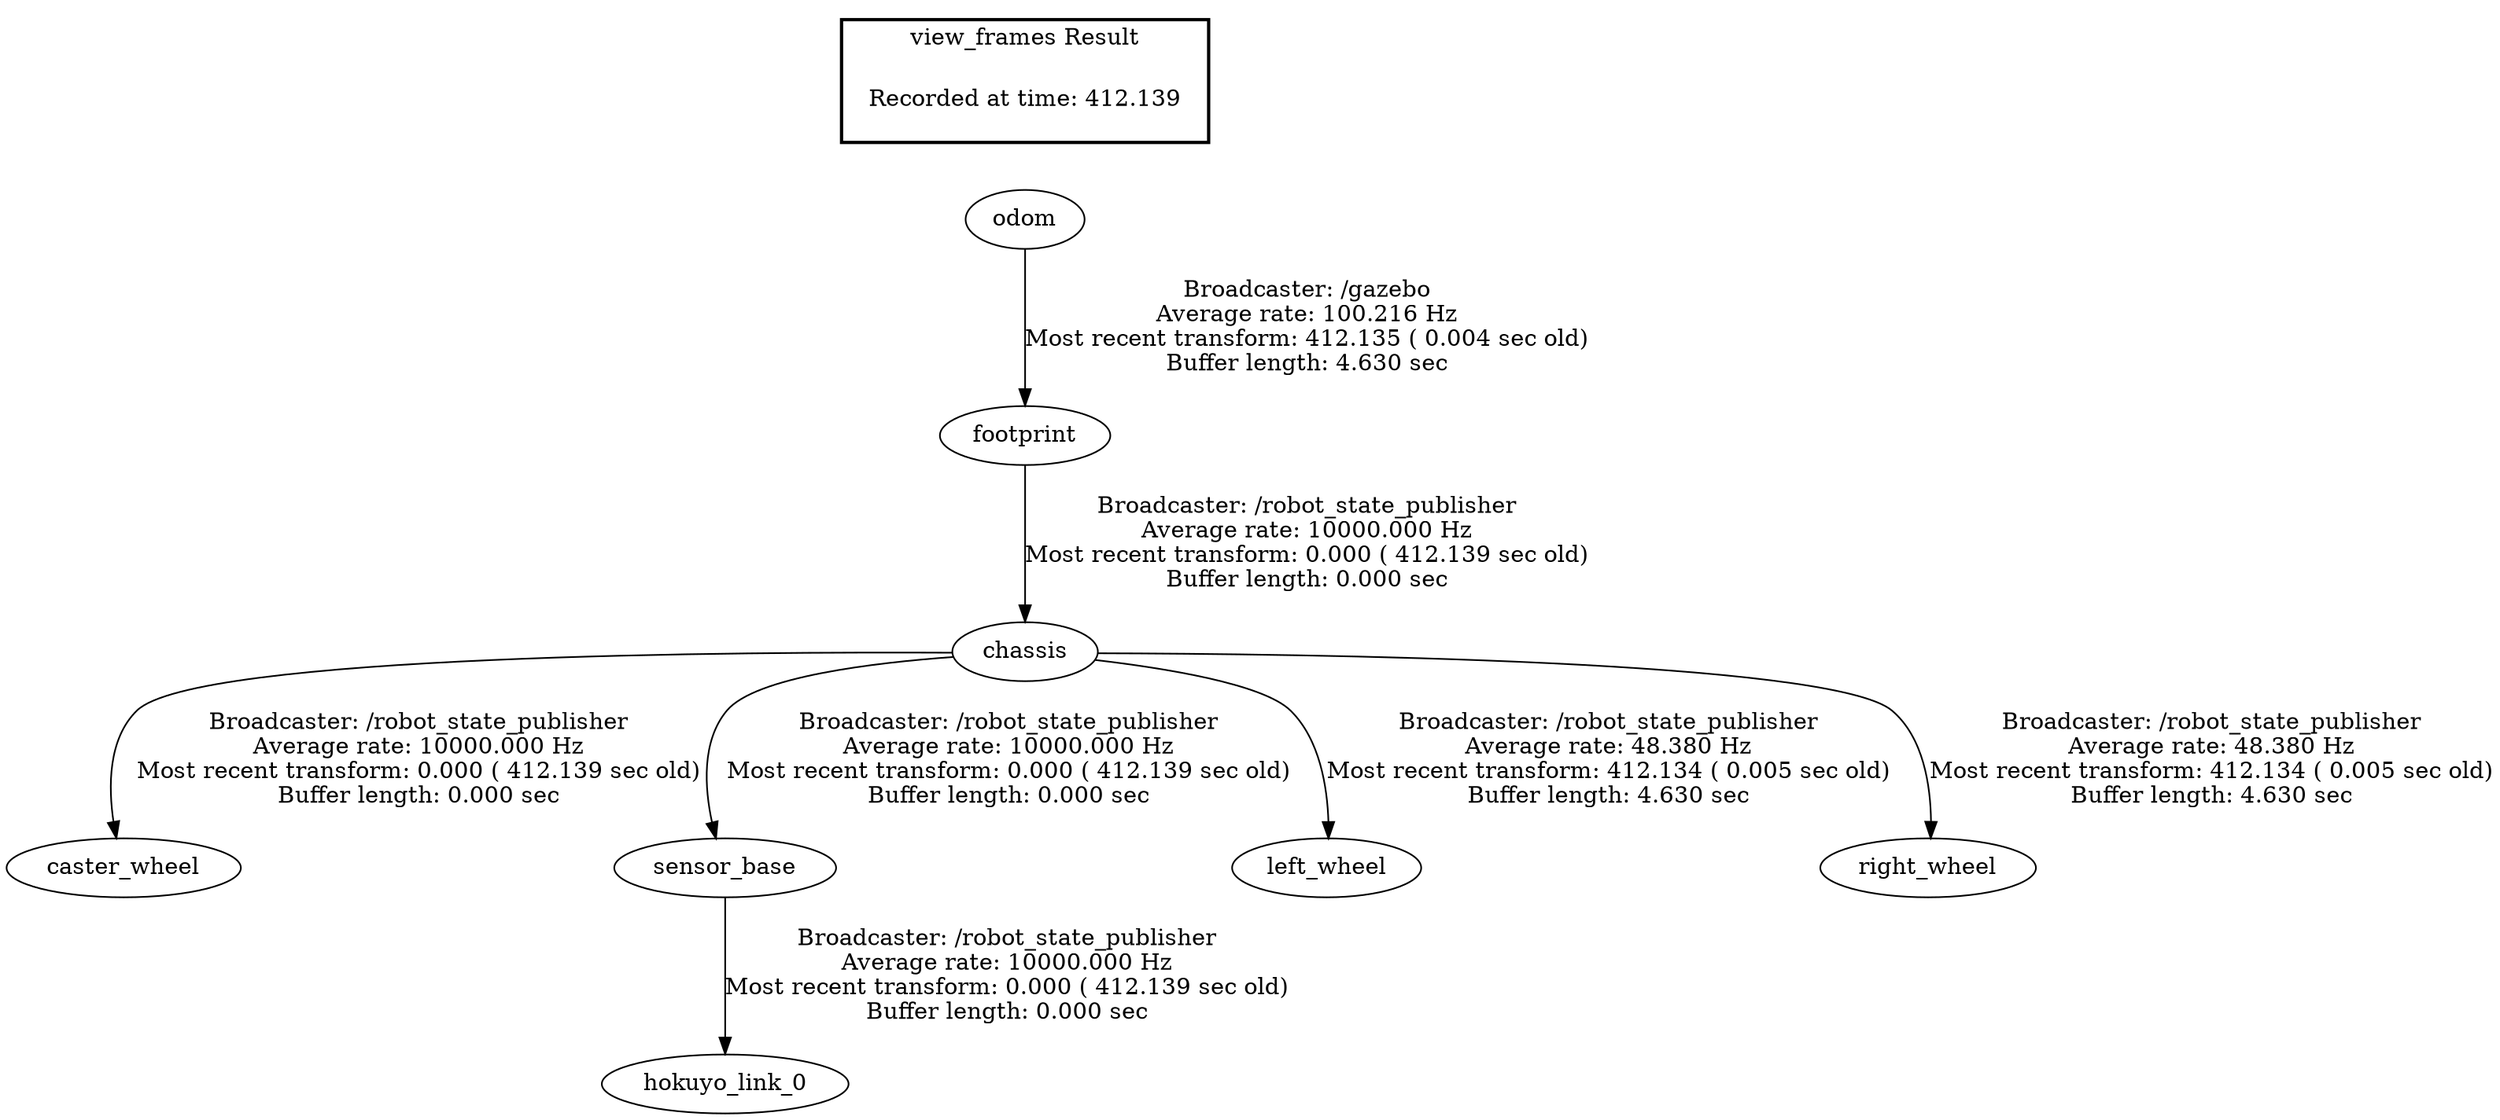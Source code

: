 digraph G {
"footprint" -> "chassis"[label="Broadcaster: /robot_state_publisher\nAverage rate: 10000.000 Hz\nMost recent transform: 0.000 ( 412.139 sec old)\nBuffer length: 0.000 sec\n"];
"odom" -> "footprint"[label="Broadcaster: /gazebo\nAverage rate: 100.216 Hz\nMost recent transform: 412.135 ( 0.004 sec old)\nBuffer length: 4.630 sec\n"];
"chassis" -> "caster_wheel"[label="Broadcaster: /robot_state_publisher\nAverage rate: 10000.000 Hz\nMost recent transform: 0.000 ( 412.139 sec old)\nBuffer length: 0.000 sec\n"];
"sensor_base" -> "hokuyo_link_0"[label="Broadcaster: /robot_state_publisher\nAverage rate: 10000.000 Hz\nMost recent transform: 0.000 ( 412.139 sec old)\nBuffer length: 0.000 sec\n"];
"chassis" -> "sensor_base"[label="Broadcaster: /robot_state_publisher\nAverage rate: 10000.000 Hz\nMost recent transform: 0.000 ( 412.139 sec old)\nBuffer length: 0.000 sec\n"];
"chassis" -> "left_wheel"[label="Broadcaster: /robot_state_publisher\nAverage rate: 48.380 Hz\nMost recent transform: 412.134 ( 0.005 sec old)\nBuffer length: 4.630 sec\n"];
"chassis" -> "right_wheel"[label="Broadcaster: /robot_state_publisher\nAverage rate: 48.380 Hz\nMost recent transform: 412.134 ( 0.005 sec old)\nBuffer length: 4.630 sec\n"];
edge [style=invis];
 subgraph cluster_legend { style=bold; color=black; label ="view_frames Result";
"Recorded at time: 412.139"[ shape=plaintext ] ;
 }->"odom";
}
